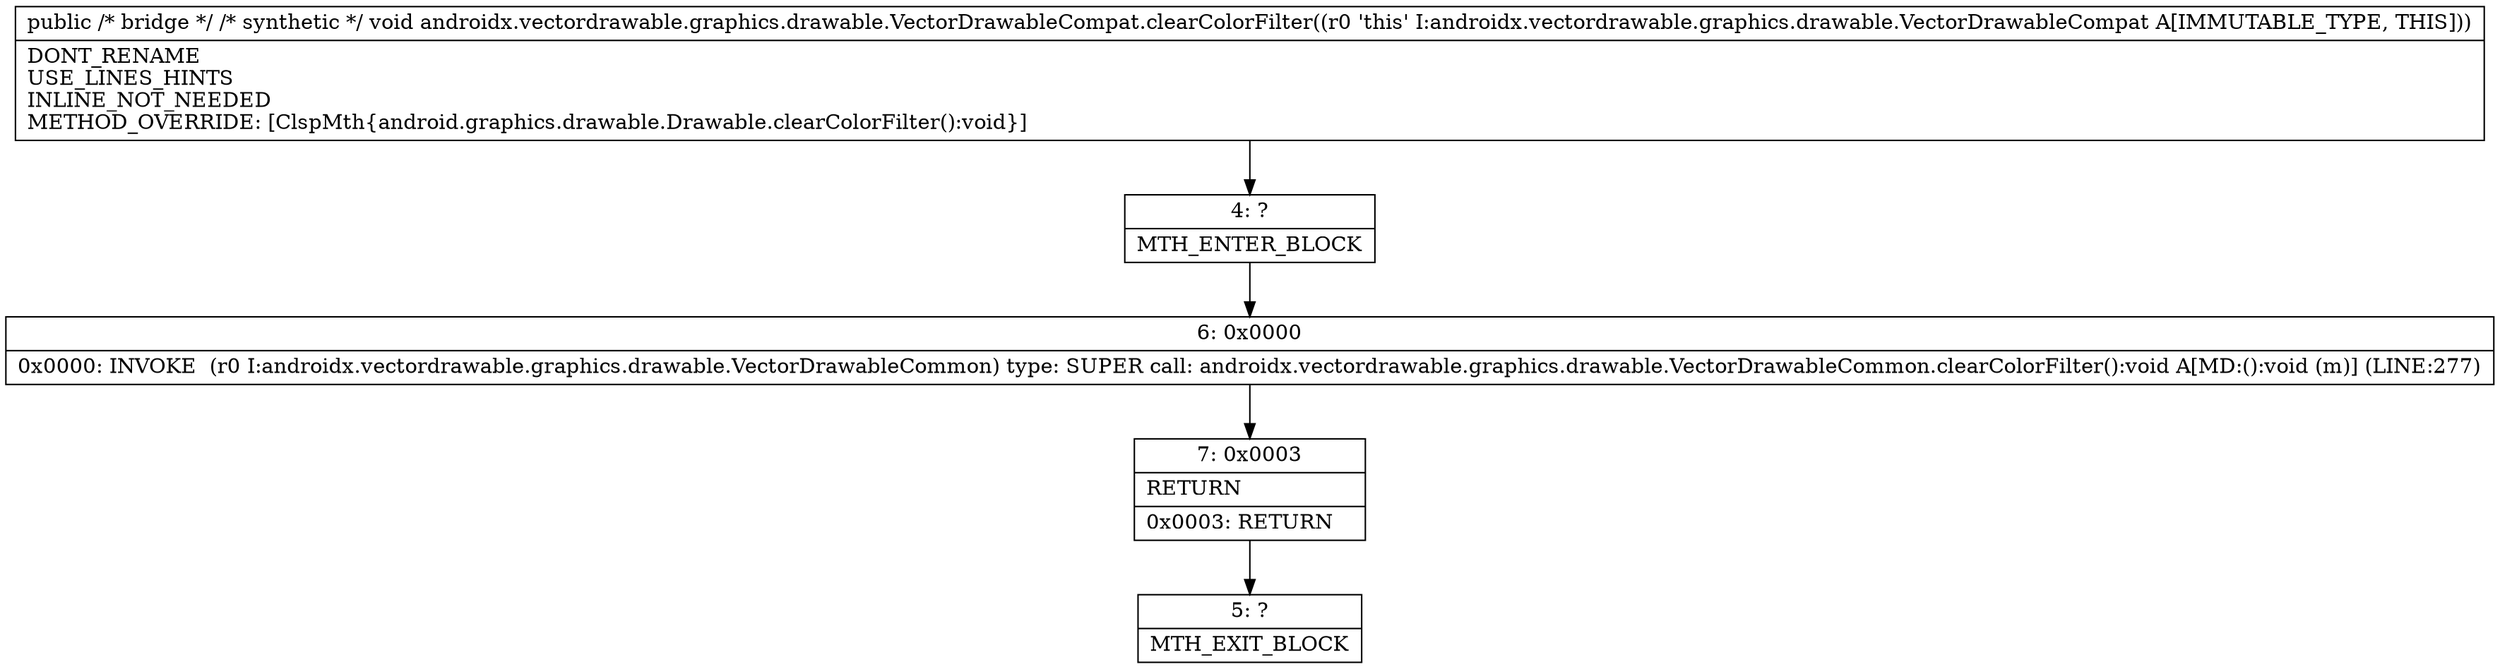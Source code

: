 digraph "CFG forandroidx.vectordrawable.graphics.drawable.VectorDrawableCompat.clearColorFilter()V" {
Node_4 [shape=record,label="{4\:\ ?|MTH_ENTER_BLOCK\l}"];
Node_6 [shape=record,label="{6\:\ 0x0000|0x0000: INVOKE  (r0 I:androidx.vectordrawable.graphics.drawable.VectorDrawableCommon) type: SUPER call: androidx.vectordrawable.graphics.drawable.VectorDrawableCommon.clearColorFilter():void A[MD:():void (m)] (LINE:277)\l}"];
Node_7 [shape=record,label="{7\:\ 0x0003|RETURN\l|0x0003: RETURN   \l}"];
Node_5 [shape=record,label="{5\:\ ?|MTH_EXIT_BLOCK\l}"];
MethodNode[shape=record,label="{public \/* bridge *\/ \/* synthetic *\/ void androidx.vectordrawable.graphics.drawable.VectorDrawableCompat.clearColorFilter((r0 'this' I:androidx.vectordrawable.graphics.drawable.VectorDrawableCompat A[IMMUTABLE_TYPE, THIS]))  | DONT_RENAME\lUSE_LINES_HINTS\lINLINE_NOT_NEEDED\lMETHOD_OVERRIDE: [ClspMth\{android.graphics.drawable.Drawable.clearColorFilter():void\}]\l}"];
MethodNode -> Node_4;Node_4 -> Node_6;
Node_6 -> Node_7;
Node_7 -> Node_5;
}

